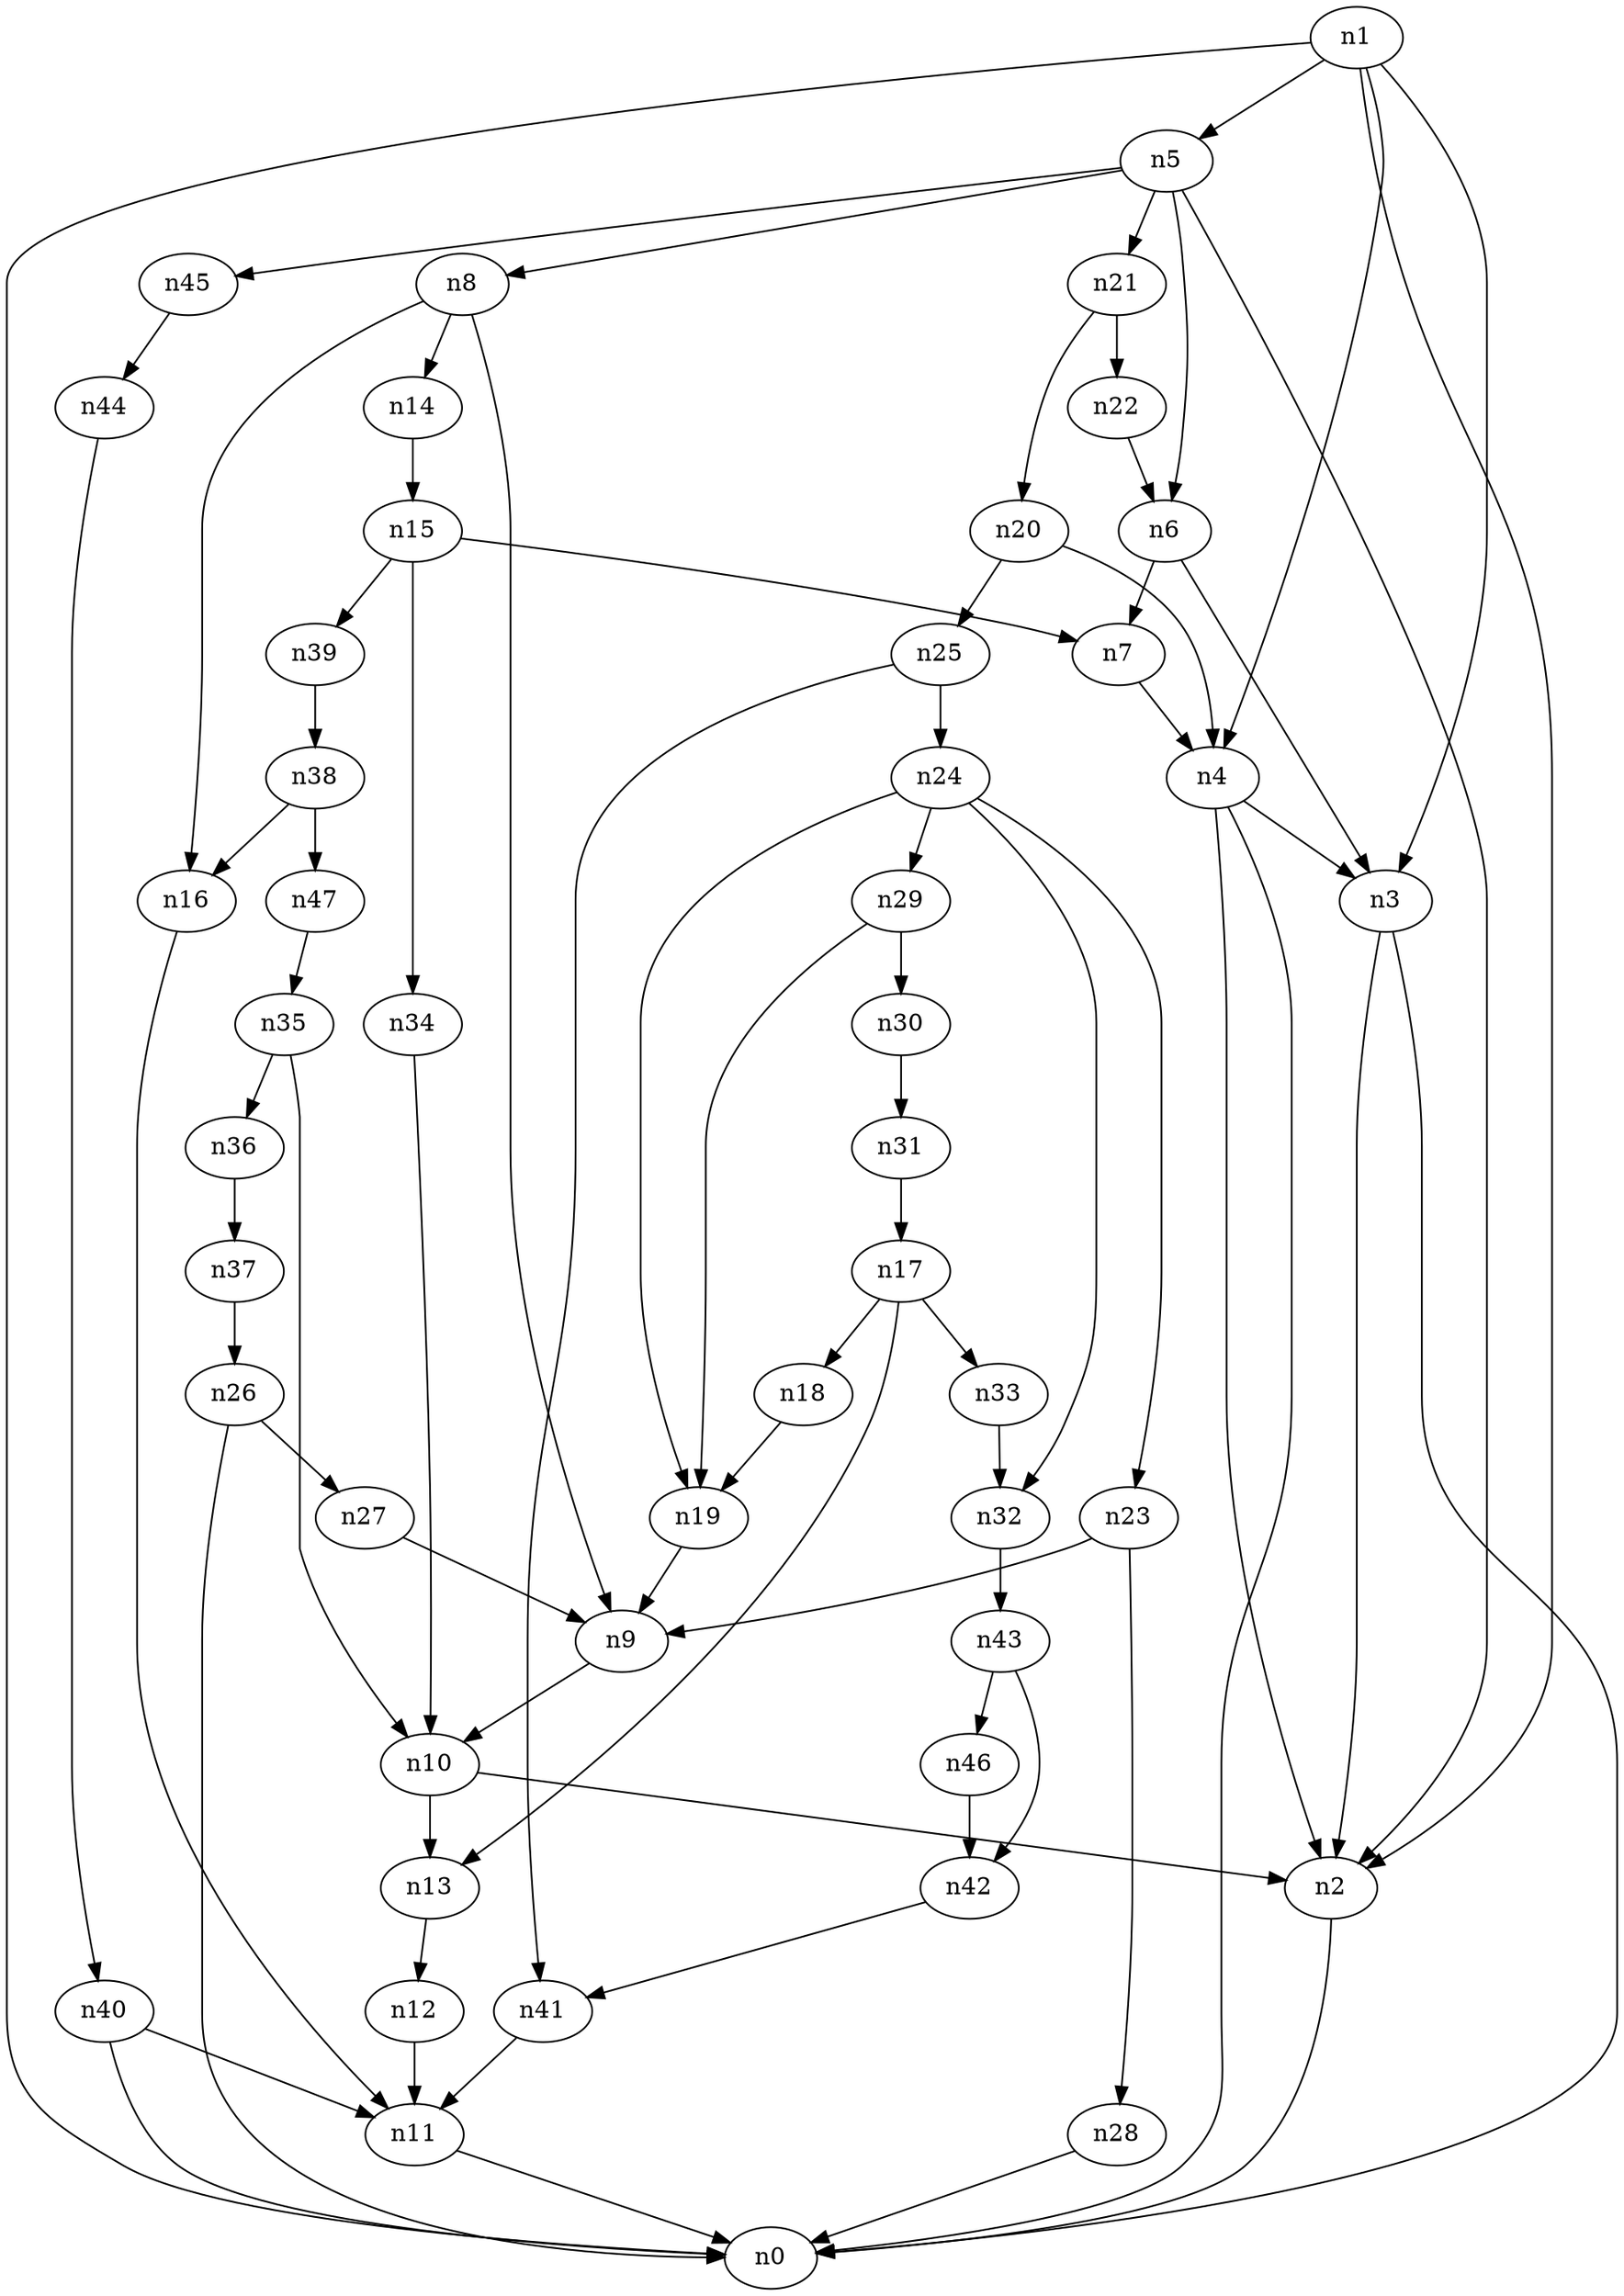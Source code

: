 digraph G {
	n1 -> n0	 [_graphml_id=e0];
	n1 -> n2	 [_graphml_id=e1];
	n1 -> n3	 [_graphml_id=e6];
	n1 -> n4	 [_graphml_id=e9];
	n1 -> n5	 [_graphml_id=e10];
	n2 -> n0	 [_graphml_id=e5];
	n3 -> n0	 [_graphml_id=e8];
	n3 -> n2	 [_graphml_id=e2];
	n4 -> n0	 [_graphml_id=e4];
	n4 -> n2	 [_graphml_id=e7];
	n4 -> n3	 [_graphml_id=e3];
	n5 -> n2	 [_graphml_id=e66];
	n5 -> n6	 [_graphml_id=e11];
	n5 -> n8	 [_graphml_id=e15];
	n5 -> n21	 [_graphml_id=e34];
	n5 -> n45	 [_graphml_id=e73];
	n6 -> n3	 [_graphml_id=e12];
	n6 -> n7	 [_graphml_id=e14];
	n7 -> n4	 [_graphml_id=e13];
	n8 -> n9	 [_graphml_id=e16];
	n8 -> n14	 [_graphml_id=e23];
	n8 -> n16	 [_graphml_id=e27];
	n9 -> n10	 [_graphml_id=e17];
	n10 -> n2	 [_graphml_id=e18];
	n10 -> n13	 [_graphml_id=e22];
	n11 -> n0	 [_graphml_id=e19];
	n12 -> n11	 [_graphml_id=e20];
	n13 -> n12	 [_graphml_id=e21];
	n14 -> n15	 [_graphml_id=e24];
	n15 -> n7	 [_graphml_id=e25];
	n15 -> n34	 [_graphml_id=e54];
	n15 -> n39	 [_graphml_id=e63];
	n16 -> n11	 [_graphml_id=e26];
	n17 -> n13	 [_graphml_id=e28];
	n17 -> n18	 [_graphml_id=e29];
	n17 -> n33	 [_graphml_id=e53];
	n18 -> n19	 [_graphml_id=e30];
	n19 -> n9	 [_graphml_id=e31];
	n20 -> n4	 [_graphml_id=e32];
	n20 -> n25	 [_graphml_id=e40];
	n21 -> n20	 [_graphml_id=e33];
	n21 -> n22	 [_graphml_id=e35];
	n22 -> n6	 [_graphml_id=e36];
	n23 -> n9	 [_graphml_id=e37];
	n23 -> n28	 [_graphml_id=e44];
	n24 -> n19	 [_graphml_id=e46];
	n24 -> n23	 [_graphml_id=e38];
	n24 -> n29	 [_graphml_id=e56];
	n24 -> n32	 [_graphml_id=e51];
	n25 -> n24	 [_graphml_id=e39];
	n25 -> n41	 [_graphml_id=e76];
	n26 -> n0	 [_graphml_id=e41];
	n26 -> n27	 [_graphml_id=e42];
	n27 -> n9	 [_graphml_id=e43];
	n28 -> n0	 [_graphml_id=e45];
	n29 -> n19	 [_graphml_id=e47];
	n29 -> n30	 [_graphml_id=e48];
	n30 -> n31	 [_graphml_id=e49];
	n31 -> n17	 [_graphml_id=e50];
	n32 -> n43	 [_graphml_id=e70];
	n33 -> n32	 [_graphml_id=e52];
	n34 -> n10	 [_graphml_id=e55];
	n35 -> n10	 [_graphml_id=e57];
	n35 -> n36	 [_graphml_id=e58];
	n36 -> n37	 [_graphml_id=e59];
	n37 -> n26	 [_graphml_id=e60];
	n38 -> n16	 [_graphml_id=e61];
	n38 -> n47	 [_graphml_id=e77];
	n39 -> n38	 [_graphml_id=e62];
	n40 -> n0	 [_graphml_id=e65];
	n40 -> n11	 [_graphml_id=e64];
	n41 -> n11	 [_graphml_id=e67];
	n42 -> n41	 [_graphml_id=e68];
	n43 -> n42	 [_graphml_id=e69];
	n43 -> n46	 [_graphml_id=e74];
	n44 -> n40	 [_graphml_id=e71];
	n45 -> n44	 [_graphml_id=e72];
	n46 -> n42	 [_graphml_id=e75];
	n47 -> n35	 [_graphml_id=e78];
}
